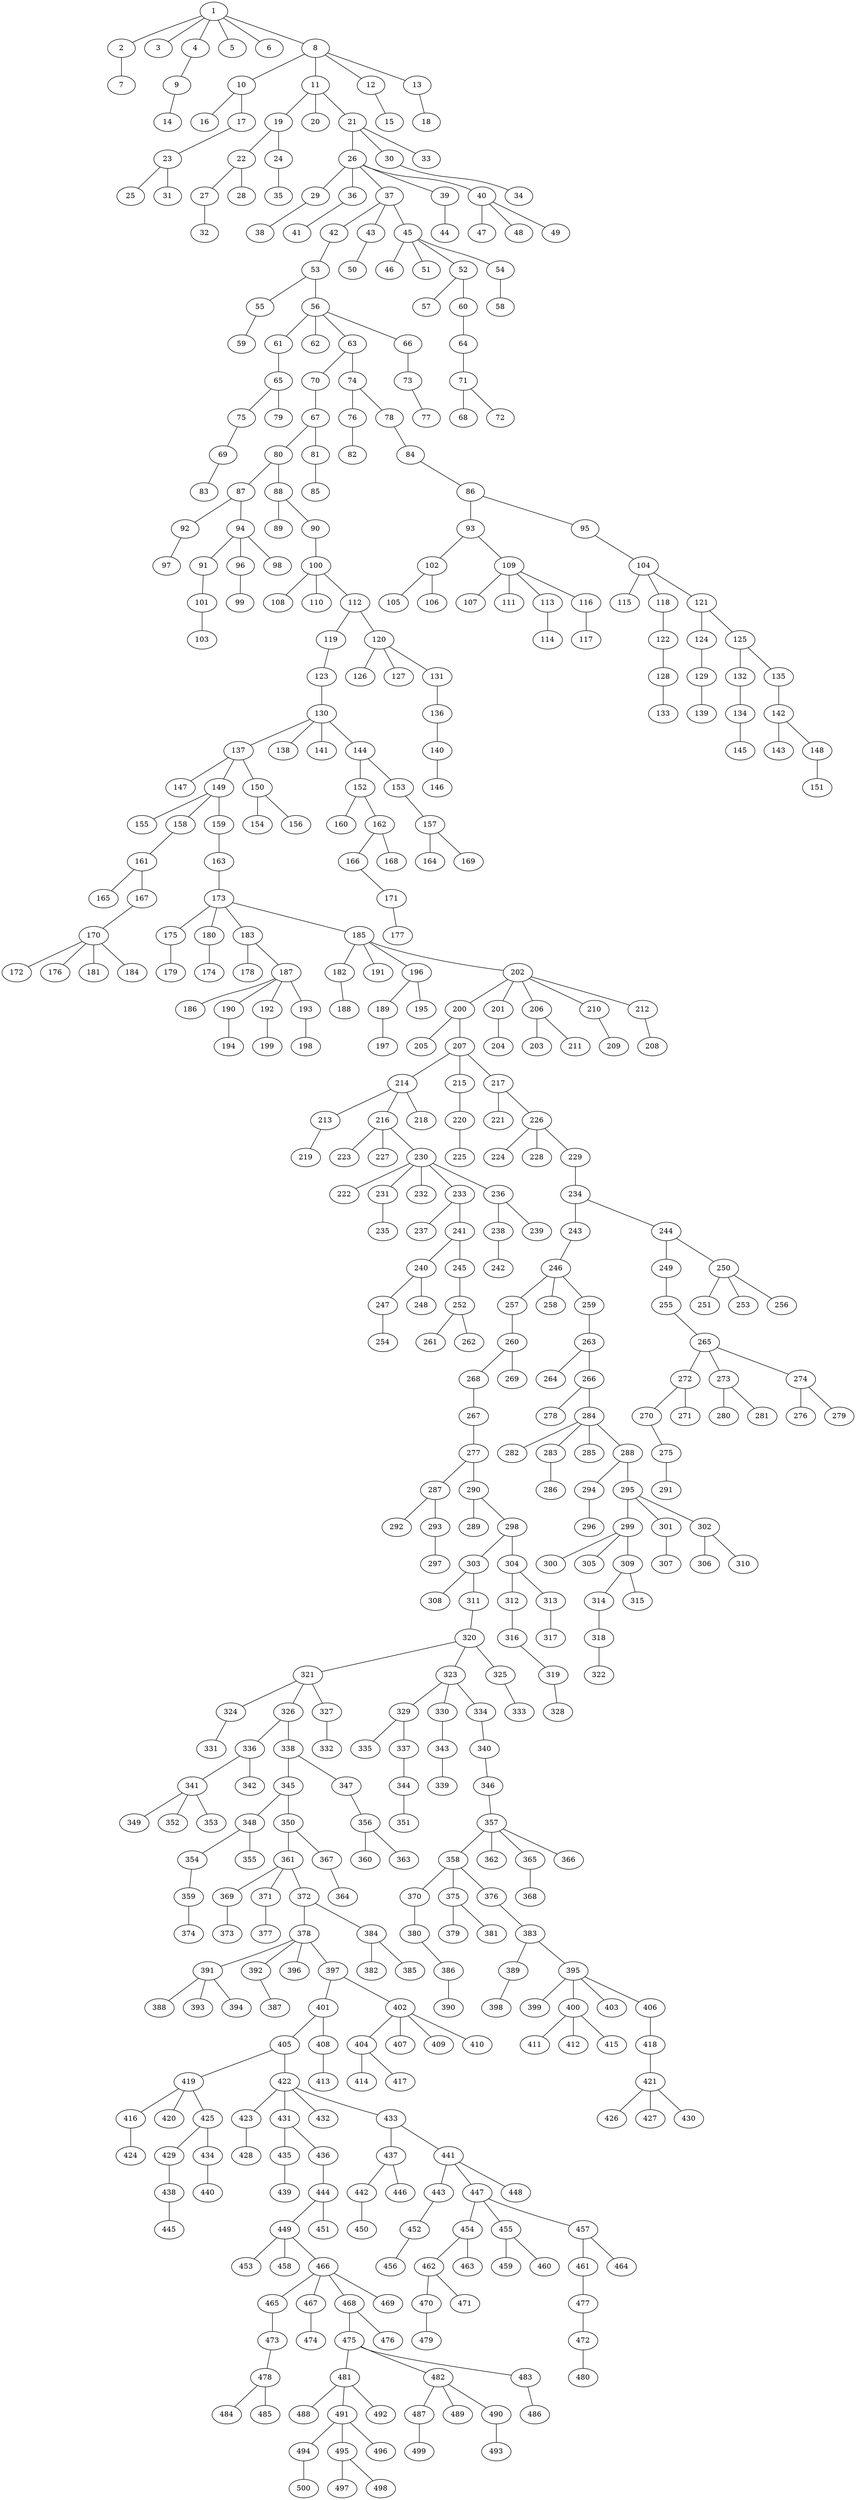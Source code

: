 graph g_m_499{
1--2
1--3
1--4
1--5
1--6
1--8
2--7
4--9
8--10
8--11
8--12
8--13
9--14
10--16
10--17
11--19
11--20
11--21
12--15
13--18
17--23
19--22
19--24
21--26
21--30
21--33
23--25
23--31
22--27
22--28
24--35
26--29
26--36
26--37
26--39
26--40
30--34
27--32
29--38
36--41
37--42
37--43
37--45
39--44
40--47
40--48
40--49
42--53
43--50
45--46
45--51
45--52
45--54
53--55
53--56
52--57
52--60
54--58
55--59
56--61
56--62
56--63
56--66
60--64
61--65
63--70
63--74
66--73
64--71
65--75
65--79
70--67
74--76
74--78
73--77
71--68
71--72
75--69
67--80
67--81
76--82
78--84
69--83
80--87
80--88
81--85
84--86
87--92
87--94
88--89
88--90
86--93
86--95
92--97
94--91
94--96
94--98
90--100
93--102
93--109
95--104
91--101
96--99
100--108
100--110
100--112
102--105
102--106
109--107
109--111
109--113
109--116
104--115
104--118
104--121
101--103
112--119
112--120
113--114
116--117
118--122
121--124
121--125
119--123
120--126
120--127
120--131
122--128
124--129
125--132
125--135
123--130
131--136
128--133
129--139
132--134
135--142
130--137
130--138
130--141
130--144
136--140
134--145
142--143
142--148
137--147
137--149
137--150
144--152
144--153
140--146
148--151
149--155
149--158
149--159
150--154
150--156
152--160
152--162
153--157
158--161
159--163
162--166
162--168
157--164
157--169
161--165
161--167
163--173
166--171
167--170
173--175
173--180
173--183
173--185
171--177
170--172
170--176
170--181
170--184
175--179
180--174
183--178
183--187
185--182
185--191
185--196
185--202
187--186
187--190
187--192
187--193
182--188
196--189
196--195
202--200
202--201
202--206
202--210
202--212
190--194
192--199
193--198
189--197
200--205
200--207
201--204
206--203
206--211
210--209
212--208
207--214
207--215
207--217
214--213
214--216
214--218
215--220
217--221
217--226
213--219
216--223
216--227
216--230
220--225
226--224
226--228
226--229
230--222
230--231
230--232
230--233
230--236
229--234
231--235
233--237
233--241
236--238
236--239
234--243
234--244
241--240
241--245
238--242
243--246
244--249
244--250
240--247
240--248
245--252
246--257
246--258
246--259
249--255
250--251
250--253
250--256
247--254
252--261
252--262
257--260
259--263
255--265
260--268
260--269
263--264
263--266
265--272
265--273
265--274
268--267
266--278
266--284
272--270
272--271
273--280
273--281
274--276
274--279
267--277
284--282
284--283
284--285
284--288
270--275
277--287
277--290
283--286
288--294
288--295
275--291
287--292
287--293
290--289
290--298
294--296
295--299
295--301
295--302
293--297
298--303
298--304
299--300
299--305
299--309
301--307
302--306
302--310
303--308
303--311
304--312
304--313
309--314
309--315
311--320
312--316
313--317
314--318
320--321
320--323
320--325
316--319
318--322
321--324
321--326
321--327
323--329
323--330
323--334
325--333
319--328
324--331
326--336
326--338
327--332
329--335
329--337
330--343
334--340
336--341
336--342
338--345
338--347
337--344
343--339
340--346
341--349
341--352
341--353
345--348
345--350
347--356
344--351
346--357
348--354
348--355
350--361
350--367
356--360
356--363
357--358
357--362
357--365
357--366
354--359
361--369
361--371
361--372
367--364
358--370
358--375
358--376
365--368
359--374
369--373
371--377
372--378
372--384
370--380
375--379
375--381
376--383
378--391
378--392
378--396
378--397
384--382
384--385
380--386
383--389
383--395
391--388
391--393
391--394
392--387
397--401
397--402
386--390
389--398
395--399
395--400
395--403
395--406
401--405
401--408
402--404
402--407
402--409
402--410
400--411
400--412
400--415
406--418
405--419
405--422
408--413
404--414
404--417
418--421
419--416
419--420
419--425
422--423
422--431
422--432
422--433
421--426
421--427
421--430
416--424
425--429
425--434
423--428
431--435
431--436
433--437
433--441
429--438
434--440
435--439
436--444
437--442
437--446
441--443
441--447
441--448
438--445
444--449
444--451
442--450
443--452
447--454
447--455
447--457
449--453
449--458
449--466
452--456
454--462
454--463
455--459
455--460
457--461
457--464
466--465
466--467
466--468
466--469
462--470
462--471
461--477
465--473
467--474
468--475
468--476
470--479
477--472
473--478
475--481
475--482
475--483
472--480
478--484
478--485
481--488
481--491
481--492
482--487
482--489
482--490
483--486
491--494
491--495
491--496
487--499
490--493
494--500
495--497
495--498
}
